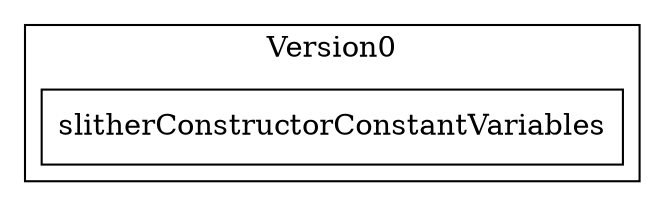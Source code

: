 strict digraph {
rankdir="LR"
node [shape=box]
subgraph cluster_6_Version0 {
label = "Version0"
"6_slitherConstructorConstantVariables" [label="slitherConstructorConstantVariables"]
}subgraph cluster_solidity {
label = "[Solidity]"
}
}